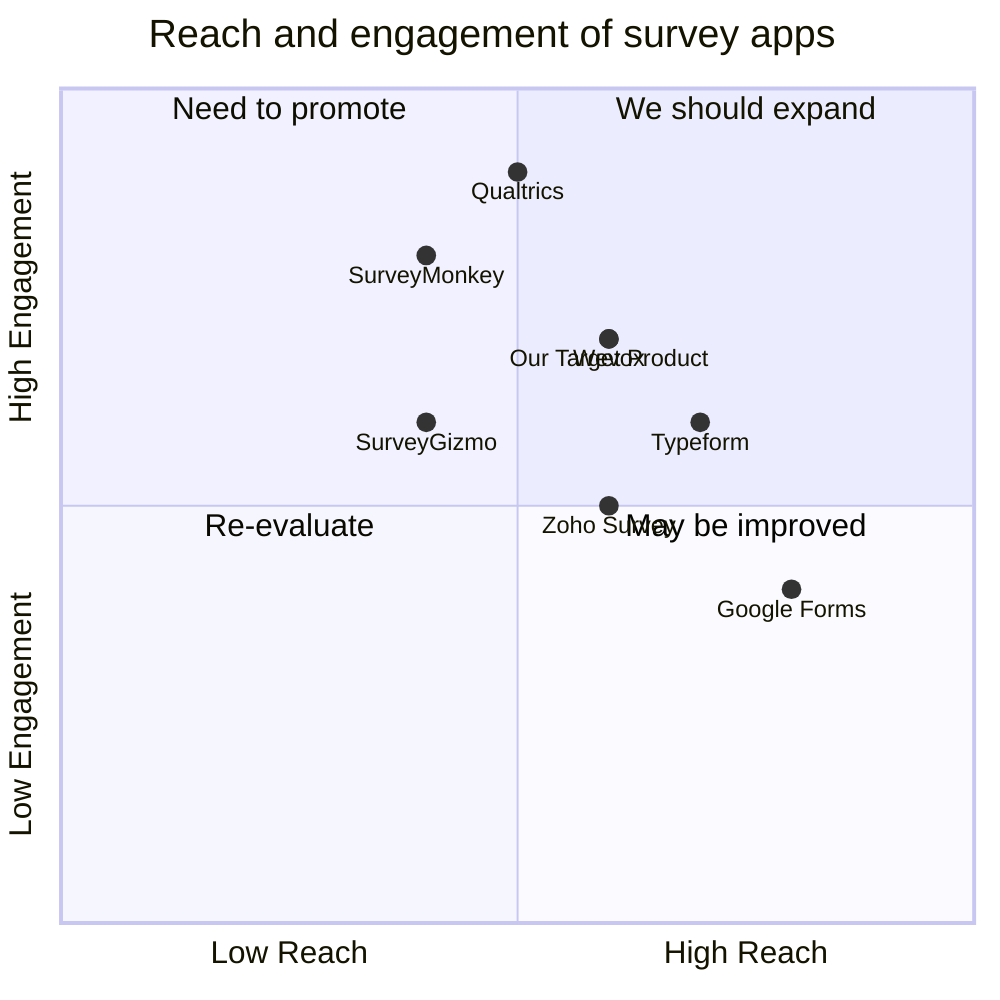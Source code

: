 quadrantChart
    title Reach and engagement of survey apps
    x-axis Low Reach --> High Reach
    y-axis Low Engagement --> High Engagement
    quadrant-1 We should expand
    quadrant-2 Need to promote
    quadrant-3 Re-evaluate
    quadrant-4 May be improved
    "Wevox": [0.6, 0.7]
    "SurveyMonkey": [0.4, 0.8]
    "Typeform": [0.7, 0.6]
    "Google Forms": [0.8, 0.4]
    "Qualtrics": [0.5, 0.9]
    "Zoho Survey": [0.6, 0.5]
    "SurveyGizmo": [0.4, 0.6]
    "Our Target Product": [0.6, 0.7]